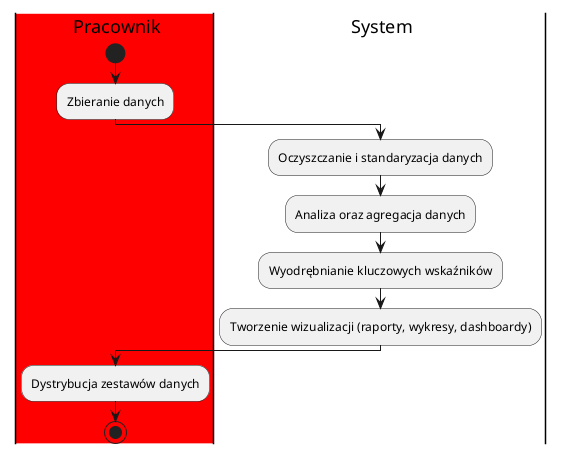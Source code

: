 @startuml
|#red|p| Pracownik
|s| System

|p|
start
:Zbieranie danych;

|s|
:Oczyszczanie i standaryzacja danych;
:Analiza oraz agregacja danych;
:Wyodrębnianie kluczowych wskaźników;
:Tworzenie wizualizacji (raporty, wykresy, dashboardy);

|p|
:Dystrybucja zestawów danych;

stop
@enduml
